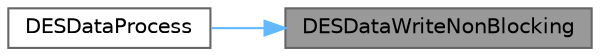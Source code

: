 digraph "DESDataWriteNonBlocking"
{
 // LATEX_PDF_SIZE
  bgcolor="transparent";
  edge [fontname=Helvetica,fontsize=10,labelfontname=Helvetica,labelfontsize=10];
  node [fontname=Helvetica,fontsize=10,shape=box,height=0.2,width=0.4];
  rankdir="RL";
  Node1 [id="Node000001",label="DESDataWriteNonBlocking",height=0.2,width=0.4,color="gray40", fillcolor="grey60", style="filled", fontcolor="black",tooltip=" "];
  Node1 -> Node2 [id="edge1_Node000001_Node000002",dir="back",color="steelblue1",style="solid",tooltip=" "];
  Node2 [id="Node000002",label="DESDataProcess",height=0.2,width=0.4,color="grey40", fillcolor="white", style="filled",URL="$group__des__api.html#gaee422d9cd83fd68b9817579b2e97e6cc",tooltip=" "];
}
